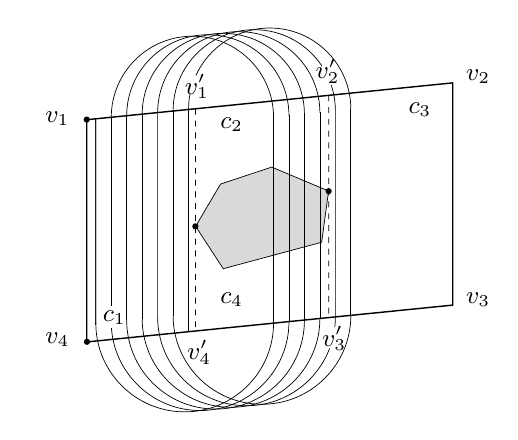 
\definecolor{cD9D9D9}{RGB}{217,217,217}
\small

\def \globalscale {1.0}
\begin{tikzpicture}[y=0.80pt, x=0.80pt, yscale=-\globalscale, xscale=\globalscale, inner sep=0pt, outer sep=0pt]
\path[draw=black,line join=round,line width=0.512pt] (18.658,41.575) -- (183.987,24.928) -- (183.987,125.307) -- (18.658,141.954) -- (18.658,41.575) -- cycle;



\path[draw=black,fill=black,line join=round,line width=0.512pt] (18.644,40.437) .. controls (19.232,40.437) and (19.709,40.914) .. (19.709,41.503) .. controls (19.709,42.091) and (19.232,42.568) .. (18.644,42.568) .. controls (18.056,42.568) and (17.579,42.091) .. (17.579,41.503) .. controls (17.579,40.914) and (18.056,40.437) .. (18.644,40.437) -- cycle;



\path[draw=black,fill=cD9D9D9,line join=round,line width=0.256pt] (67.836,89.716) -- (79.101,70.652) -- (102.188,62.966) -- (127.894,73.776) -- (124.775,96.912) -- (80.321,108.871) -- (67.836,89.716) -- cycle;



\path[draw=black,fill=black,line join=round,line width=0.512pt] (18.758,140.809) .. controls (19.346,140.809) and (19.823,141.286) .. (19.823,141.874) .. controls (19.823,142.462) and (19.346,142.939) .. (18.758,142.939) .. controls (18.169,142.939) and (17.692,142.462) .. (17.692,141.874) .. controls (17.692,141.286) and (18.169,140.809) .. (18.758,140.809) -- cycle;



\path[cm={{1.0,0.0,0.0,1.0,(0.0,44.0)}}] (0.0,0.0) node[above right] () {$v_1$};



\path[cm={{1.0,0.0,0.0,1.0,(0.0,144.0)}}] (0.0,0.0) node[above right] () {$v_4$};



\path[cm={{1.0,0.0,0.0,1.0,(190.0,25.0)}}] (0.0,0.0) node[above right] () {$v_2$};



\path[cm={{1.0,0.0,0.0,1.0,(190.0,126.0)}}] (0.0,0.0) node[above right] () {$v_3$};



\path[fill=black,line join=round,line width=0.256pt] (67.951,41.968) -- (67.951,44.635) -- (67.631,44.635) -- (67.631,41.968) -- (67.951,41.968) -- cycle(67.951,47.302) -- (67.951,49.968) -- (67.631,49.968) -- (67.631,47.302) -- (67.951,47.302) -- cycle(67.951,52.635) -- (67.951,55.302) -- (67.631,55.302) -- (67.631,52.635) -- (67.951,52.635) -- cycle(67.951,57.968) -- (67.951,60.635) -- (67.631,60.635) -- (67.631,57.968) -- (67.951,57.968) -- cycle(67.951,63.302) -- (67.951,65.969) -- (67.631,65.969) -- (67.631,63.302) -- (67.951,63.302) -- cycle(67.951,68.635) -- (67.951,71.302) -- (67.631,71.302) -- (67.631,68.635) -- (67.951,68.635) -- cycle(67.951,73.969) -- (67.951,76.635) -- (67.631,76.635) -- (67.631,73.969) -- (67.951,73.969) -- cycle(67.951,79.302) -- (67.951,81.969) -- (67.631,81.969) -- (67.631,79.302) -- (67.951,79.302) -- cycle(67.951,84.635) -- (67.951,87.302) -- (67.631,87.302) -- (67.631,84.635) -- (67.951,84.635) -- cycle(67.951,89.969) -- (67.951,92.635) -- (67.631,92.635) -- (67.631,89.969) -- (67.951,89.969) -- cycle(67.951,95.302) -- (67.951,97.969) -- (67.631,97.969) -- (67.631,95.302) -- (67.951,95.302) -- cycle(67.951,100.635) -- (67.951,103.302) -- (67.631,103.302) -- (67.631,100.635) -- (67.951,100.635) -- cycle(67.951,105.969) -- (67.951,108.635) -- (67.631,108.635) -- (67.631,105.969) -- (67.951,105.969) -- cycle(67.951,111.302) -- (67.951,113.969) -- (67.631,113.969) -- (67.631,111.302) -- (67.951,111.302) -- cycle(67.951,116.635) -- (67.951,119.302) -- (67.631,119.302) -- (67.631,116.635) -- (67.951,116.635) -- cycle(67.951,121.969) -- (67.951,124.635) -- (67.631,124.635) -- (67.631,121.969) -- (67.951,121.969) -- cycle(67.951,127.302) -- (67.951,129.969) -- (67.631,129.969) -- (67.631,127.302) -- (67.951,127.302) -- cycle(67.951,132.635) -- (67.951,135.302) -- (67.631,135.302) -- (67.631,132.635) -- (67.951,132.635) -- cycle(67.951,36.635) -- (67.951,39.302) -- (67.631,39.302) -- (67.631,36.635) -- (67.951,36.635) -- cycle;



\path[draw=black,fill=black,line join=round,line width=0.512pt] (67.72,88.681) .. controls (68.308,88.681) and (68.785,89.158) .. (68.785,89.746) .. controls (68.785,90.335) and (68.308,90.812) .. (67.72,90.812) .. controls (67.131,90.812) and (66.654,90.335) .. (66.654,89.746) .. controls (66.654,89.158) and (67.131,88.681) .. (67.72,88.681) -- cycle;



\path[fill=black,line join=round,line width=0.256pt] (128.157,35.835) -- (128.157,38.502) -- (127.837,38.502) -- (127.837,35.835) -- (128.157,35.835) -- cycle(128.157,41.169) -- (128.157,43.835) -- (127.837,43.835) -- (127.837,41.169) -- (128.157,41.169) -- cycle(128.157,46.502) -- (128.157,49.169) -- (127.837,49.169) -- (127.837,46.502) -- (128.157,46.502) -- cycle(128.157,51.835) -- (128.157,54.502) -- (127.837,54.502) -- (127.837,51.835) -- (128.157,51.835) -- cycle(128.157,57.169) -- (128.157,59.835) -- (127.837,59.835) -- (127.837,57.169) -- (128.157,57.169) -- cycle(128.157,62.502) -- (128.157,65.169) -- (127.837,65.169) -- (127.837,62.502) -- (128.157,62.502) -- cycle(128.157,67.835) -- (128.157,70.502) -- (127.837,70.502) -- (127.837,67.835) -- (128.157,67.835) -- cycle(128.157,73.169) -- (128.157,75.835) -- (127.837,75.835) -- (127.837,73.169) -- (128.157,73.169) -- cycle(128.157,78.502) -- (128.157,81.169) -- (127.837,81.169) -- (127.837,78.502) -- (128.157,78.502) -- cycle(128.157,83.835) -- (128.157,86.502) -- (127.837,86.502) -- (127.837,83.835) -- (128.157,83.835) -- cycle(128.157,89.169) -- (128.157,91.835) -- (127.837,91.835) -- (127.837,89.169) -- (128.157,89.169) -- cycle(128.157,94.502) -- (128.157,97.169) -- (127.837,97.169) -- (127.837,94.502) -- (128.157,94.502) -- cycle(128.157,99.835) -- (128.157,102.502) -- (127.837,102.502) -- (127.837,99.835) -- (128.157,99.835) -- cycle(128.157,105.169) -- (128.157,107.835) -- (127.837,107.835) -- (127.837,105.169) -- (128.157,105.169) -- cycle(128.157,110.502) -- (128.157,113.169) -- (127.837,113.169) -- (127.837,110.502) -- (128.157,110.502) -- cycle(128.157,115.835) -- (128.157,118.502) -- (127.837,118.502) -- (127.837,115.835) -- (128.157,115.835) -- cycle(128.157,121.169) -- (128.157,123.835) -- (127.837,123.835) -- (127.837,121.169) -- (128.157,121.169) -- cycle(128.157,126.502) -- (128.157,129.169) -- (127.837,129.169) -- (127.837,126.502) -- (128.157,126.502) -- cycle(128.157,30.502) -- (128.157,33.169) -- (127.837,33.169) -- (127.837,30.502) -- (128.157,30.502) -- cycle;



\path[draw=black,fill=black,line join=round,line width=0.512pt] (127.925,72.799) .. controls (128.513,72.799) and (128.99,73.276) .. (128.99,73.864) .. controls (128.99,74.453) and (128.513,74.93) .. (127.925,74.93) .. controls (127.337,74.93) and (126.86,74.453) .. (126.86,73.864) .. controls (126.86,73.276) and (127.337,72.799) .. (127.925,72.799) -- cycle;



\path[cm={{1.0,0.0,0.0,1.0,(63.0,32.0)}}] (0.0,0.0) node[above right] () {$v_1'$};



\path[cm={{1.0,0.0,0.0,1.0,(64.0,152.0)}}] (0.0,0.0) node[above right] () {$v_4'$};



\path[cm={{1.0,0.0,0.0,1.0,(122.0,25.0)}}] (0.0,0.0) node[above right] () {$v_2'$};



\path[cm={{1.0,0.0,0.0,1.0,(125.0,146.0)}}] (0.0,0.0) node[above right] () {$v_3'$};



\path[cm={{1.0,0.0,0.0,1.0,(26.0,134.0)}}] (0.0,0.0) node[above right] () {$c_1$};



\path[cm={{1.0,0.0,0.0,1.0,(79.0,47.0)}}] (0.0,0.0) node[above right] () {$c_2$};



\path[cm={{1.0,0.0,0.0,1.0,(164.0,40.0)}}] (0.0,0.0) node[above right] () {$c_3$};



\path[cm={{1.0,0.0,0.0,1.0,(79.0,126.0)}}] (0.0,0.0) node[above right] () {$c_4$};



\path[draw=black,line join=round,line width=0.256pt] (22.753,41.042) -- (22.752,134.295);



\path[draw=black,line join=round,line width=0.256pt] (29.741,40.508) .. controls (29.741,20.268) and (46.15,3.859) .. (66.39,3.859) .. controls (86.63,3.859) and (103.039,20.268) .. (103.039,40.508);



\path[draw=black,line join=round,line width=0.256pt] (103.039,133.388) .. controls (103.039,155.558) and (85.066,173.531) .. (62.896,173.531) .. controls (40.725,173.531) and (22.753,155.558) .. (22.753,133.388);



\path[draw=black,line join=round,line width=0.256pt] (29.712,40.445) -- (29.712,125.677);



\path[draw=black,line join=round,line width=0.256pt] (103.039,40.4) -- (103.039,118.231);



\path[draw=black,line join=round,line width=0.256pt] (103.039,118.118) -- (103.039,133.546);



\path[draw=black,line join=round,line width=0.256pt] (43.689,38.873) -- (43.689,131.42);



\path[draw=black,line join=round,line width=0.256pt] (50.677,38.355) -- (50.678,130.701);



\path[draw=black,line join=round,line width=0.256pt] (57.666,37.687) -- (57.666,130.034);



\path[draw=black,line join=round,line width=0.256pt] (64.654,37.072) -- (64.654,137.121);



\path[draw=black,line join=round,line width=0.256pt] (109.999,132.786) .. controls (109.999,154.957) and (92.026,172.929) .. (69.856,172.929) .. controls (48.662,172.929) and (31.305,156.507) .. (29.816,135.691);



\path[draw=black,line join=round,line width=0.256pt] (109.999,39.548) -- (109.999,132.694);



\path[draw=black,line join=round,line width=0.256pt] (36.701,39.852) .. controls (36.701,19.611) and (53.11,3.202) .. (73.35,3.202) .. controls (93.59,3.202) and (109.999,19.611) .. (109.999,39.852);



\path[draw=black,line join=round,line width=0.256pt] (36.701,39.807) -- (36.701,132.259);



\path[draw=black,line join=round,line width=0.256pt] (22.753,41.042) -- (22.752,134.295);



\path[draw=black,line join=round,line width=0.256pt] (116.987,39.051) -- (116.987,132.197);



\path[draw=black,line join=round,line width=0.256pt] (43.689,39.203) .. controls (43.689,18.963) and (60.098,2.554) .. (80.338,2.554) .. controls (100.578,2.554) and (116.987,18.963) .. (116.987,39.203);



\path[draw=black,line join=round,line width=0.256pt] (123.975,38.233) -- (123.975,131.378);



\path[draw=black,line join=round,line width=0.256pt] (50.677,38.431) .. controls (50.677,18.191) and (67.086,1.782) .. (87.326,1.782) .. controls (107.566,1.782) and (123.975,18.191) .. (123.975,38.431);



\path[draw=black,line join=round,line width=0.256pt] (116.987,132.124) .. controls (116.987,154.294) and (99.014,172.267) .. (76.844,172.267) .. controls (54.674,172.267) and (36.701,154.294) .. (36.701,132.124);



\path[draw=black,line join=round,line width=0.256pt] (123.975,131.324) .. controls (123.975,153.495) and (106.003,171.468) .. (83.832,171.468) .. controls (61.662,171.468) and (43.689,153.495) .. (43.689,131.324);



\path[draw=black,line join=round,line width=0.256pt] (130.964,130.619) .. controls (130.964,132.199) and (130.872,133.759) .. (130.695,135.292);



\path[draw=black,line join=round,line width=0.256pt] (128.335,144.936) .. controls (122.569,160.038) and (107.947,170.762) .. (90.821,170.762) .. controls (68.65,170.762) and (50.677,152.789) .. (50.677,130.619);



\path[draw=black,line join=round,line width=0.256pt] (130.963,37.486) -- (130.964,130.632);



\path[draw=black,line join=round,line width=0.256pt] (57.666,37.549) .. controls (57.666,17.309) and (74.075,0.9) .. (94.315,0.9) .. controls (107.101,0.9) and (118.358,7.449) .. (124.916,17.374);



\path[draw=black,line join=round,line width=0.256pt] (129.082,25.926) .. controls (130.303,29.578) and (130.964,33.486) .. (130.964,37.549);



\path[draw=black,line join=round,line width=0.256pt] (137.952,129.953) .. controls (137.952,152.124) and (119.979,170.096) .. (97.809,170.096) .. controls (75.638,170.096) and (57.666,152.124) .. (57.666,129.953);



\path[draw=black,line join=round,line width=0.256pt] (137.952,36.742) -- (137.952,129.888);



\path[draw=black,line join=round,line width=0.256pt] (64.654,36.809) .. controls (64.654,34.426) and (64.882,32.095) .. (65.316,29.84);



\path[draw=black,line join=round,line width=0.256pt] (67.975,21.544) .. controls (73.765,8.924) and (86.511,0.16) .. (101.303,0.16) .. controls (121.543,0.16) and (137.952,16.569) .. (137.952,36.809);




\end{tikzpicture}

